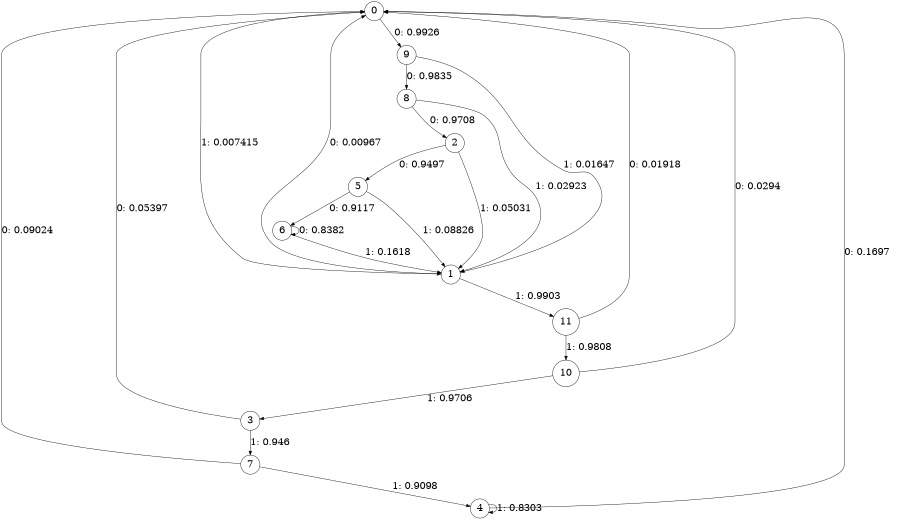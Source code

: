 digraph "ch2_both_L6" {
size = "6,8.5";
ratio = "fill";
node [shape = circle];
node [fontsize = 24];
edge [fontsize = 24];
0 -> 9 [label = "0: 0.9926   "];
0 -> 1 [label = "1: 0.007415  "];
1 -> 0 [label = "0: 0.00967  "];
1 -> 11 [label = "1: 0.9903   "];
2 -> 5 [label = "0: 0.9497   "];
2 -> 1 [label = "1: 0.05031  "];
3 -> 0 [label = "0: 0.05397  "];
3 -> 7 [label = "1: 0.946    "];
4 -> 0 [label = "0: 0.1697   "];
4 -> 4 [label = "1: 0.8303   "];
5 -> 6 [label = "0: 0.9117   "];
5 -> 1 [label = "1: 0.08826  "];
6 -> 6 [label = "0: 0.8382   "];
6 -> 1 [label = "1: 0.1618   "];
7 -> 0 [label = "0: 0.09024  "];
7 -> 4 [label = "1: 0.9098   "];
8 -> 2 [label = "0: 0.9708   "];
8 -> 1 [label = "1: 0.02923  "];
9 -> 8 [label = "0: 0.9835   "];
9 -> 1 [label = "1: 0.01647  "];
10 -> 0 [label = "0: 0.0294   "];
10 -> 3 [label = "1: 0.9706   "];
11 -> 0 [label = "0: 0.01918  "];
11 -> 10 [label = "1: 0.9808   "];
}